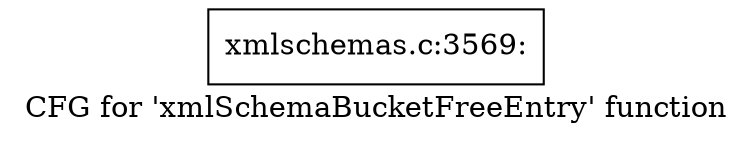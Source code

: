 digraph "CFG for 'xmlSchemaBucketFreeEntry' function" {
	label="CFG for 'xmlSchemaBucketFreeEntry' function";

	Node0x55d025cf6280 [shape=record,label="{xmlschemas.c:3569:}"];
}
